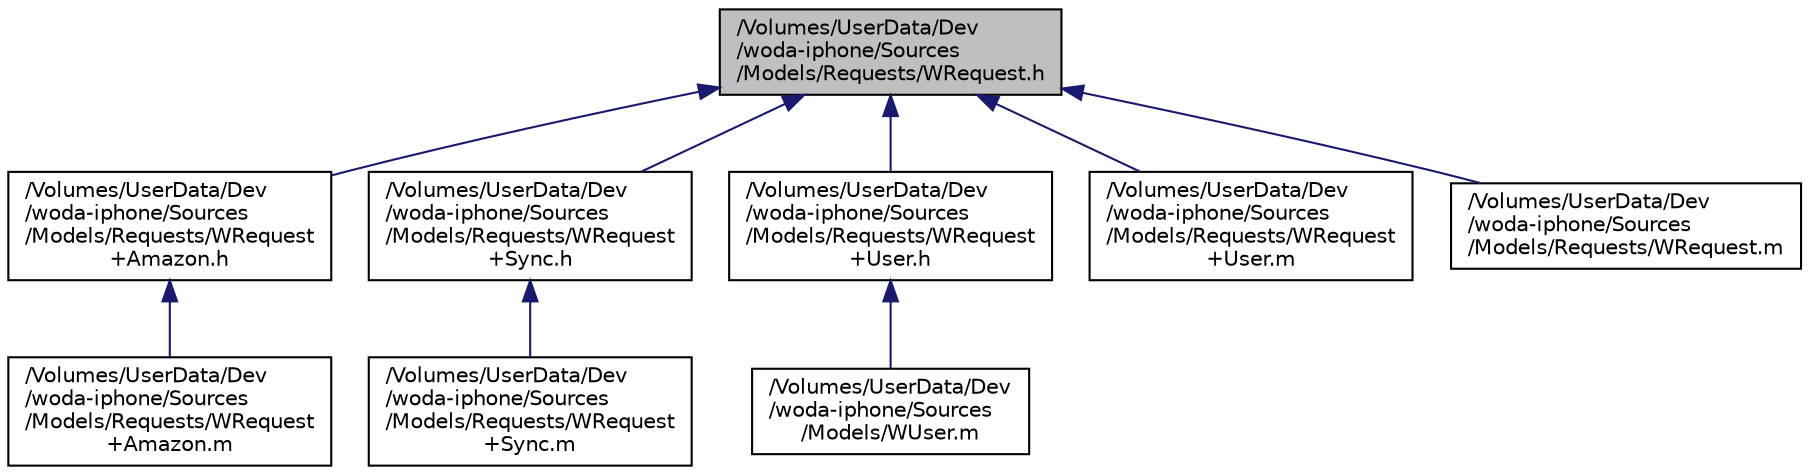 digraph "/Volumes/UserData/Dev/woda-iphone/Sources/Models/Requests/WRequest.h"
{
  edge [fontname="Helvetica",fontsize="10",labelfontname="Helvetica",labelfontsize="10"];
  node [fontname="Helvetica",fontsize="10",shape=record];
  Node1 [label="/Volumes/UserData/Dev\l/woda-iphone/Sources\l/Models/Requests/WRequest.h",height=0.2,width=0.4,color="black", fillcolor="grey75", style="filled" fontcolor="black"];
  Node1 -> Node2 [dir="back",color="midnightblue",fontsize="10",style="solid",fontname="Helvetica"];
  Node2 [label="/Volumes/UserData/Dev\l/woda-iphone/Sources\l/Models/Requests/WRequest\l+Amazon.h",height=0.2,width=0.4,color="black", fillcolor="white", style="filled",URL="$_w_request_09_amazon_8h.html"];
  Node2 -> Node3 [dir="back",color="midnightblue",fontsize="10",style="solid",fontname="Helvetica"];
  Node3 [label="/Volumes/UserData/Dev\l/woda-iphone/Sources\l/Models/Requests/WRequest\l+Amazon.m",height=0.2,width=0.4,color="black", fillcolor="white", style="filled",URL="$_w_request_09_amazon_8m.html"];
  Node1 -> Node4 [dir="back",color="midnightblue",fontsize="10",style="solid",fontname="Helvetica"];
  Node4 [label="/Volumes/UserData/Dev\l/woda-iphone/Sources\l/Models/Requests/WRequest\l+Sync.h",height=0.2,width=0.4,color="black", fillcolor="white", style="filled",URL="$_w_request_09_sync_8h.html"];
  Node4 -> Node5 [dir="back",color="midnightblue",fontsize="10",style="solid",fontname="Helvetica"];
  Node5 [label="/Volumes/UserData/Dev\l/woda-iphone/Sources\l/Models/Requests/WRequest\l+Sync.m",height=0.2,width=0.4,color="black", fillcolor="white", style="filled",URL="$_w_request_09_sync_8m.html"];
  Node1 -> Node6 [dir="back",color="midnightblue",fontsize="10",style="solid",fontname="Helvetica"];
  Node6 [label="/Volumes/UserData/Dev\l/woda-iphone/Sources\l/Models/Requests/WRequest\l+User.h",height=0.2,width=0.4,color="black", fillcolor="white", style="filled",URL="$_w_request_09_user_8h.html"];
  Node6 -> Node7 [dir="back",color="midnightblue",fontsize="10",style="solid",fontname="Helvetica"];
  Node7 [label="/Volumes/UserData/Dev\l/woda-iphone/Sources\l/Models/WUser.m",height=0.2,width=0.4,color="black", fillcolor="white", style="filled",URL="$_w_user_8m.html"];
  Node1 -> Node8 [dir="back",color="midnightblue",fontsize="10",style="solid",fontname="Helvetica"];
  Node8 [label="/Volumes/UserData/Dev\l/woda-iphone/Sources\l/Models/Requests/WRequest\l+User.m",height=0.2,width=0.4,color="black", fillcolor="white", style="filled",URL="$_w_request_09_user_8m.html"];
  Node1 -> Node9 [dir="back",color="midnightblue",fontsize="10",style="solid",fontname="Helvetica"];
  Node9 [label="/Volumes/UserData/Dev\l/woda-iphone/Sources\l/Models/Requests/WRequest.m",height=0.2,width=0.4,color="black", fillcolor="white", style="filled",URL="$_w_request_8m.html"];
}
